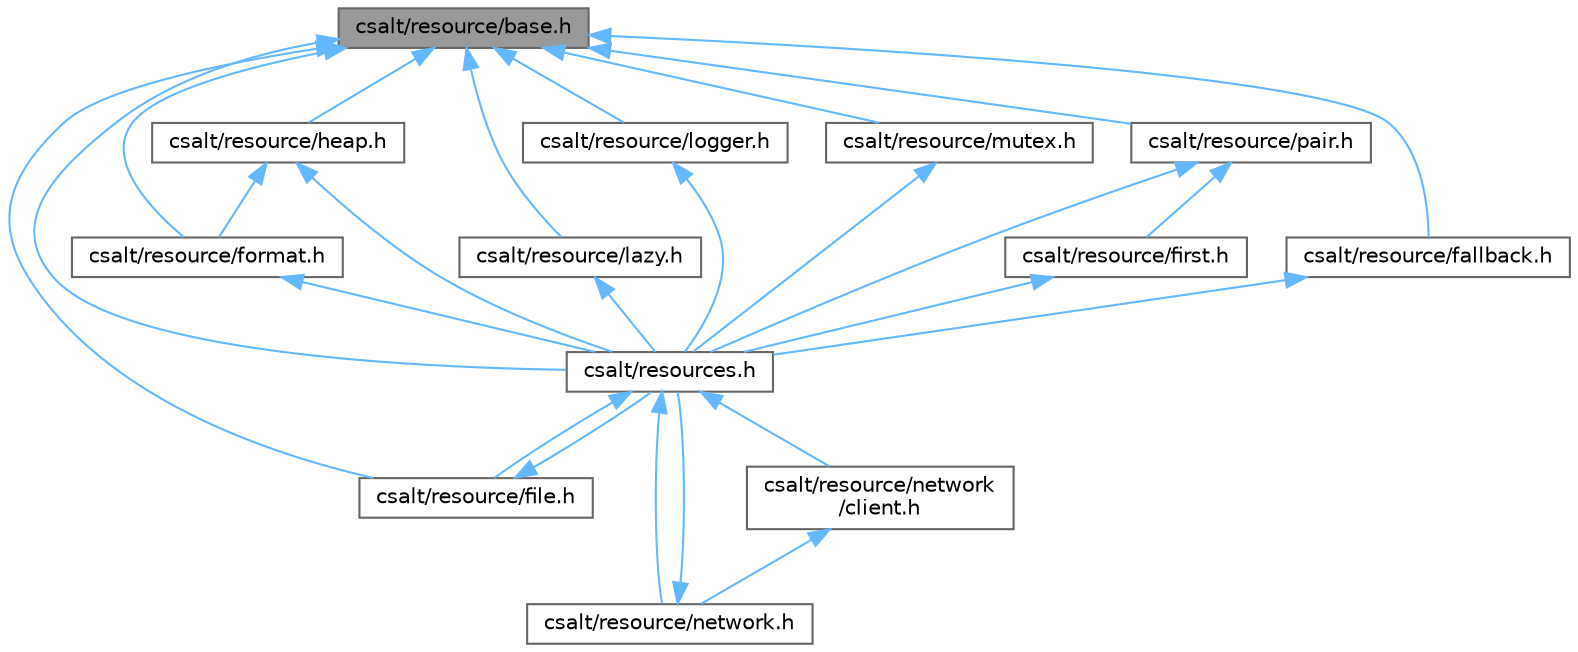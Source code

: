 digraph "csalt/resource/base.h"
{
 // LATEX_PDF_SIZE
  bgcolor="transparent";
  edge [fontname=Helvetica,fontsize=10,labelfontname=Helvetica,labelfontsize=10];
  node [fontname=Helvetica,fontsize=10,shape=box,height=0.2,width=0.4];
  Node1 [id="Node000001",label="csalt/resource/base.h",height=0.2,width=0.4,color="gray40", fillcolor="grey60", style="filled", fontcolor="black",tooltip="Provides an interface for resource with lifetimes."];
  Node1 -> Node2 [id="edge1_Node000001_Node000002",dir="back",color="steelblue1",style="solid",tooltip=" "];
  Node2 [id="Node000002",label="csalt/resource/fallback.h",height=0.2,width=0.4,color="grey40", fillcolor="white", style="filled",URL="$resource_2fallback_8h.html",tooltip="A resource that takes two resources and produces a csalt_store_fallback with the results."];
  Node2 -> Node3 [id="edge2_Node000002_Node000003",dir="back",color="steelblue1",style="solid",tooltip=" "];
  Node3 [id="Node000003",label="csalt/resources.h",height=0.2,width=0.4,color="grey40", fillcolor="white", style="filled",URL="$resources_8h_source.html",tooltip=" "];
  Node3 -> Node4 [id="edge3_Node000003_Node000004",dir="back",color="steelblue1",style="solid",tooltip=" "];
  Node4 [id="Node000004",label="csalt/resource/file.h",height=0.2,width=0.4,color="grey40", fillcolor="white", style="filled",URL="$file_8h.html",tooltip="Represents a file on the file system."];
  Node4 -> Node3 [id="edge4_Node000004_Node000003",dir="back",color="steelblue1",style="solid",tooltip=" "];
  Node3 -> Node5 [id="edge5_Node000003_Node000005",dir="back",color="steelblue1",style="solid",tooltip=" "];
  Node5 [id="Node000005",label="csalt/resource/network.h",height=0.2,width=0.4,color="grey40", fillcolor="white", style="filled",URL="$network_8h.html",tooltip="This module contains common networking functionality used by most network resources."];
  Node5 -> Node3 [id="edge6_Node000005_Node000003",dir="back",color="steelblue1",style="solid",tooltip=" "];
  Node3 -> Node6 [id="edge7_Node000003_Node000006",dir="back",color="steelblue1",style="solid",tooltip=" "];
  Node6 [id="Node000006",label="csalt/resource/network\l/client.h",height=0.2,width=0.4,color="grey40", fillcolor="white", style="filled",URL="$client_8h.html",tooltip="Represents a connect()ed network socket."];
  Node6 -> Node5 [id="edge8_Node000006_Node000005",dir="back",color="steelblue1",style="solid",tooltip=" "];
  Node1 -> Node4 [id="edge9_Node000001_Node000004",dir="back",color="steelblue1",style="solid",tooltip=" "];
  Node1 -> Node7 [id="edge10_Node000001_Node000007",dir="back",color="steelblue1",style="solid",tooltip=" "];
  Node7 [id="Node000007",label="csalt/resource/format.h",height=0.2,width=0.4,color="grey40", fillcolor="white", style="filled",URL="$format_8h.html",tooltip="Provides a run-time resource interface for format strings."];
  Node7 -> Node3 [id="edge11_Node000007_Node000003",dir="back",color="steelblue1",style="solid",tooltip=" "];
  Node1 -> Node8 [id="edge12_Node000001_Node000008",dir="back",color="steelblue1",style="solid",tooltip=" "];
  Node8 [id="Node000008",label="csalt/resource/heap.h",height=0.2,width=0.4,color="grey40", fillcolor="white", style="filled",URL="$heap_8h_source.html",tooltip=" "];
  Node8 -> Node7 [id="edge13_Node000008_Node000007",dir="back",color="steelblue1",style="solid",tooltip=" "];
  Node8 -> Node3 [id="edge14_Node000008_Node000003",dir="back",color="steelblue1",style="solid",tooltip=" "];
  Node1 -> Node9 [id="edge15_Node000001_Node000009",dir="back",color="steelblue1",style="solid",tooltip=" "];
  Node9 [id="Node000009",label="csalt/resource/lazy.h",height=0.2,width=0.4,color="grey40", fillcolor="white", style="filled",URL="$lazy_8h.html",tooltip="This resource takes a resource and delays initialization until the store is used."];
  Node9 -> Node3 [id="edge16_Node000009_Node000003",dir="back",color="steelblue1",style="solid",tooltip=" "];
  Node1 -> Node10 [id="edge17_Node000001_Node000010",dir="back",color="steelblue1",style="solid",tooltip=" "];
  Node10 [id="Node000010",label="csalt/resource/logger.h",height=0.2,width=0.4,color="grey40", fillcolor="white", style="filled",URL="$resource_2logger_8h.html",tooltip="Decorates a resource with a logger, reporting resource initialization failures."];
  Node10 -> Node3 [id="edge18_Node000010_Node000003",dir="back",color="steelblue1",style="solid",tooltip=" "];
  Node1 -> Node11 [id="edge19_Node000001_Node000011",dir="back",color="steelblue1",style="solid",tooltip=" "];
  Node11 [id="Node000011",label="csalt/resource/mutex.h",height=0.2,width=0.4,color="grey40", fillcolor="white", style="filled",URL="$resource_2mutex_8h.html",tooltip="Decorates a resource for synchronization with a mutex."];
  Node11 -> Node3 [id="edge20_Node000011_Node000003",dir="back",color="steelblue1",style="solid",tooltip=" "];
  Node1 -> Node12 [id="edge21_Node000001_Node000012",dir="back",color="steelblue1",style="solid",tooltip=" "];
  Node12 [id="Node000012",label="csalt/resource/pair.h",height=0.2,width=0.4,color="grey40", fillcolor="white", style="filled",URL="$resource_2pair_8h.html",tooltip="Treats two pairs as a single pair."];
  Node12 -> Node13 [id="edge22_Node000012_Node000013",dir="back",color="steelblue1",style="solid",tooltip=" "];
  Node13 [id="Node000013",label="csalt/resource/first.h",height=0.2,width=0.4,color="grey40", fillcolor="white", style="filled",URL="$first_8h.html",tooltip="A resource which returns the store of the first resource to initialize successfully."];
  Node13 -> Node3 [id="edge23_Node000013_Node000003",dir="back",color="steelblue1",style="solid",tooltip=" "];
  Node12 -> Node3 [id="edge24_Node000012_Node000003",dir="back",color="steelblue1",style="solid",tooltip=" "];
  Node1 -> Node3 [id="edge25_Node000001_Node000003",dir="back",color="steelblue1",style="solid",tooltip=" "];
}
